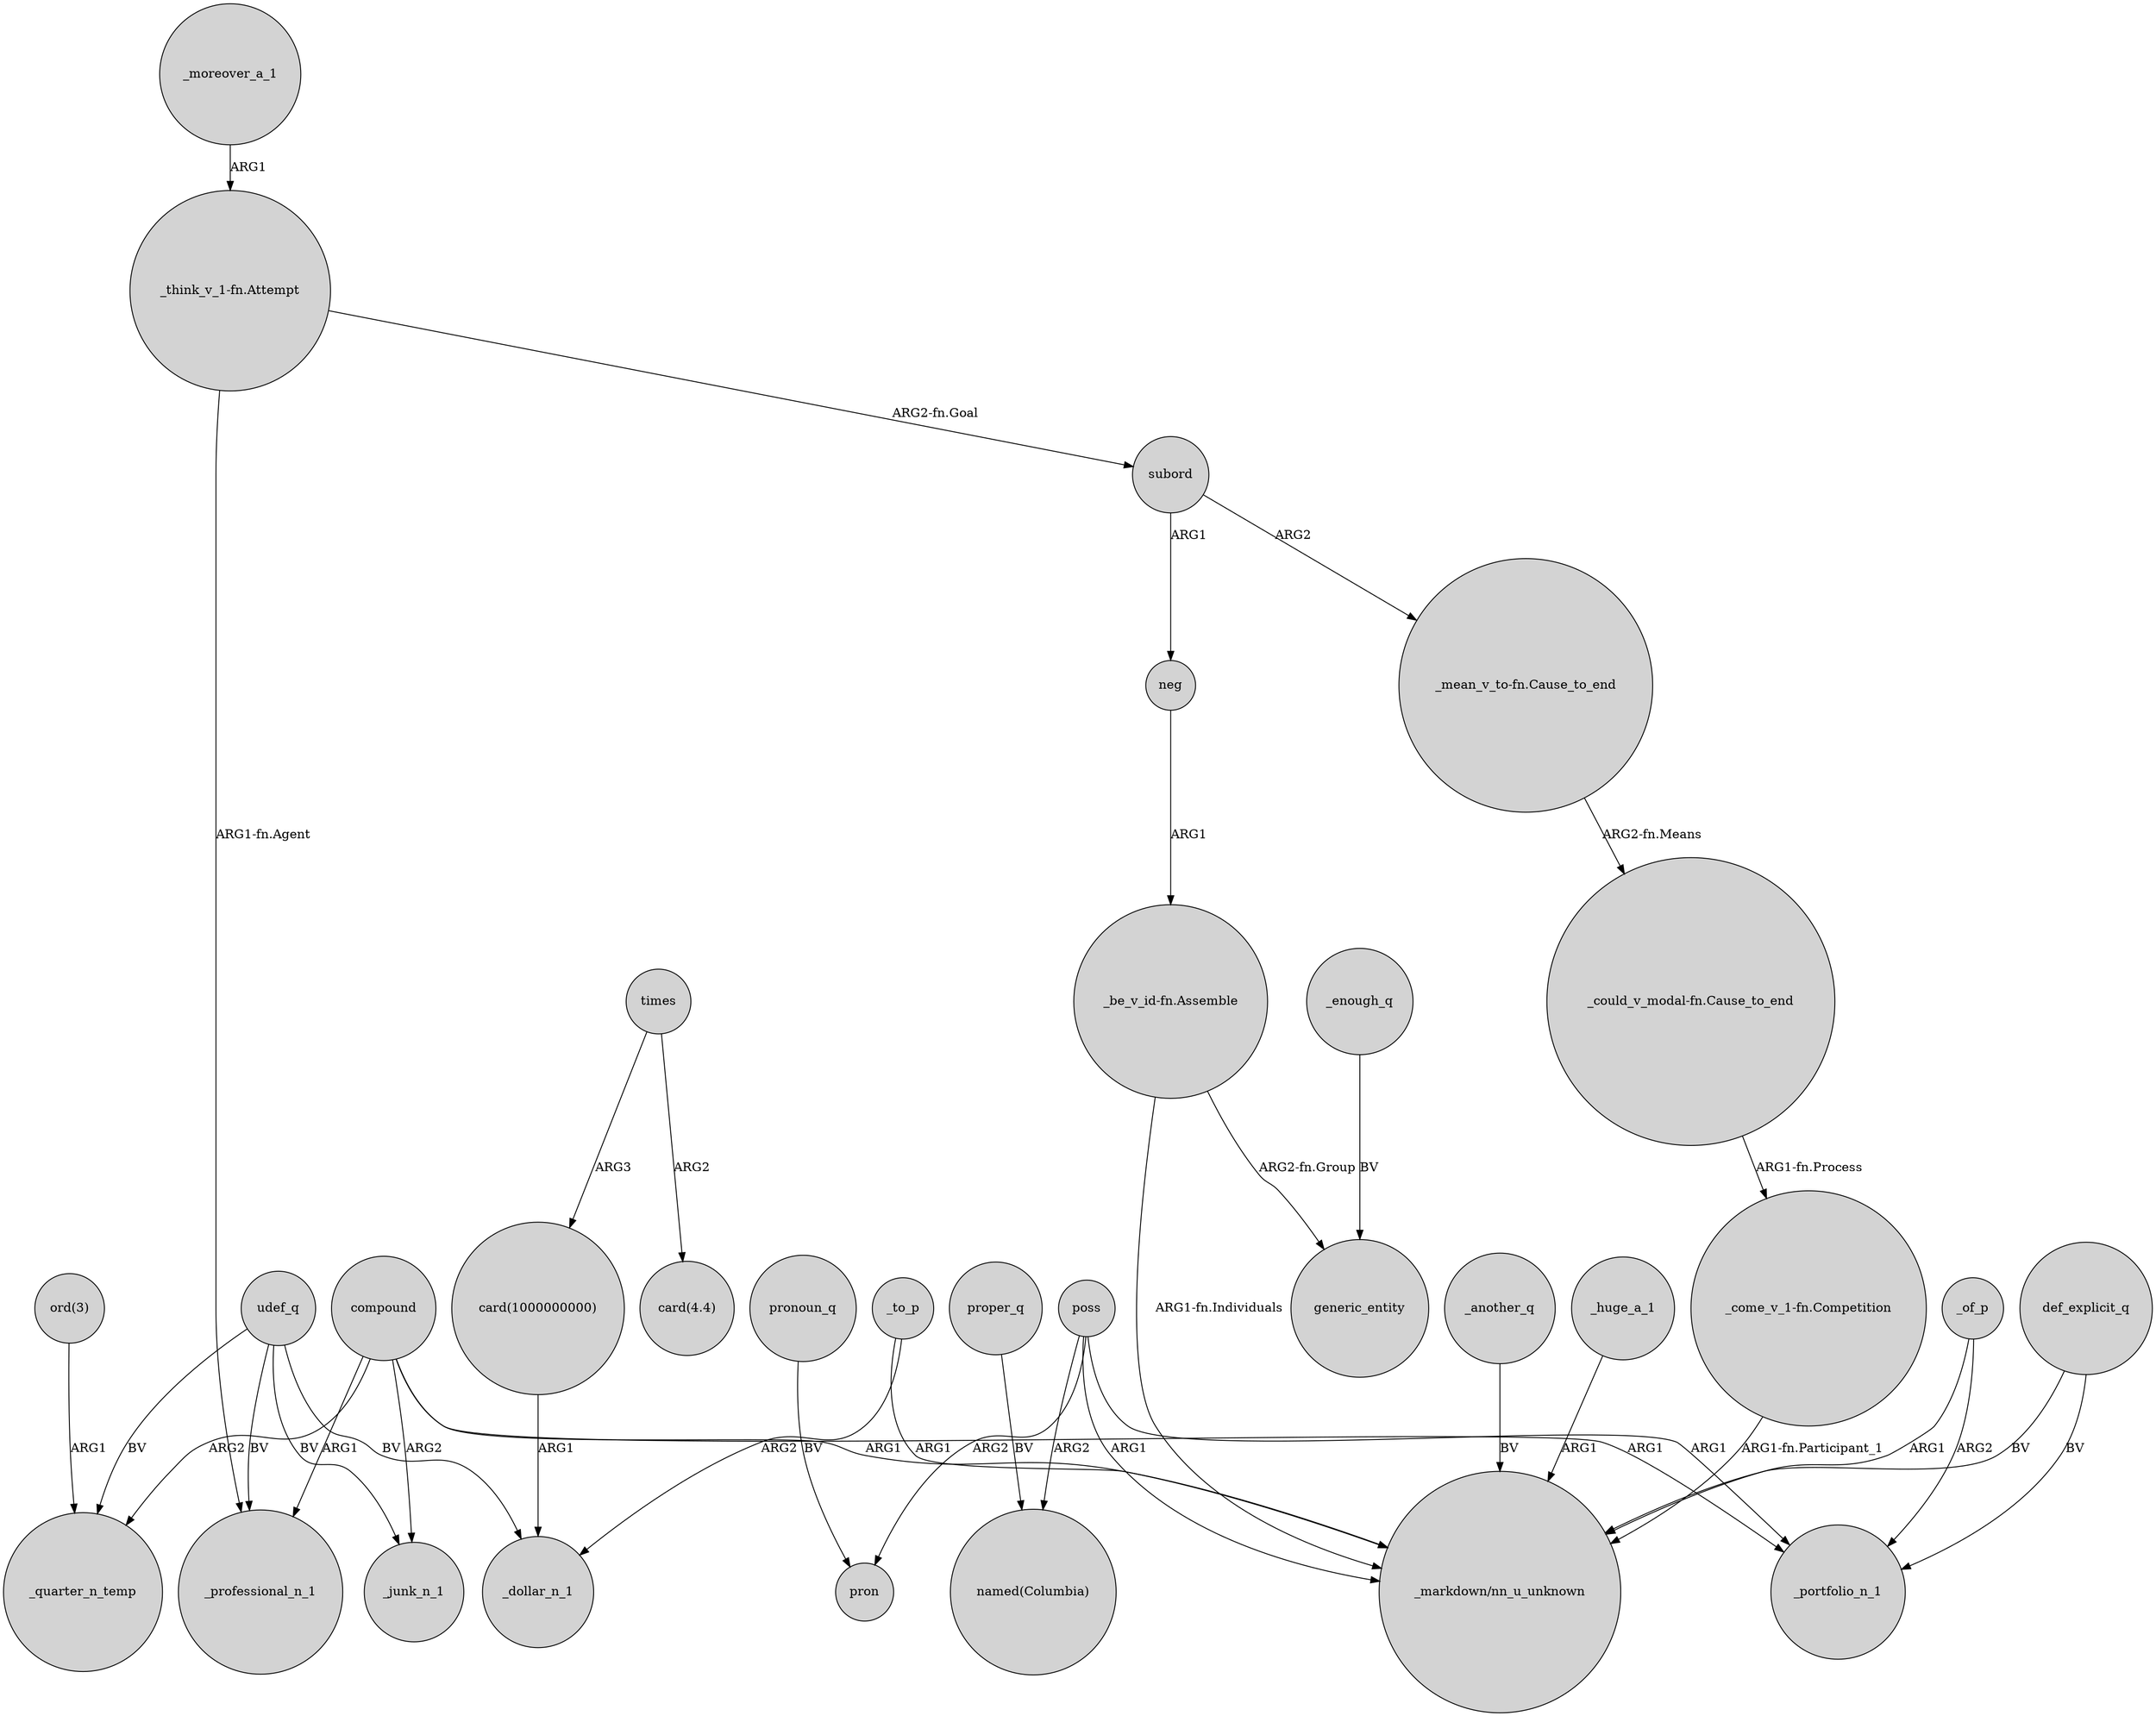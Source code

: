 digraph {
	node [shape=circle style=filled]
	"card(1000000000)" -> _dollar_n_1 [label=ARG1]
	"_could_v_modal-fn.Cause_to_end" -> "_come_v_1-fn.Competition" [label="ARG1-fn.Process"]
	compound -> "_markdown/nn_u_unknown" [label=ARG1]
	_another_q -> "_markdown/nn_u_unknown" [label=BV]
	"_think_v_1-fn.Attempt" -> subord [label="ARG2-fn.Goal"]
	"ord(3)" -> _quarter_n_temp [label=ARG1]
	"_mean_v_to-fn.Cause_to_end" -> "_could_v_modal-fn.Cause_to_end" [label="ARG2-fn.Means"]
	compound -> _portfolio_n_1 [label=ARG1]
	"_be_v_id-fn.Assemble" -> generic_entity [label="ARG2-fn.Group"]
	compound -> _junk_n_1 [label=ARG2]
	_huge_a_1 -> "_markdown/nn_u_unknown" [label=ARG1]
	_to_p -> _dollar_n_1 [label=ARG2]
	_enough_q -> generic_entity [label=BV]
	times -> "card(1000000000)" [label=ARG3]
	_moreover_a_1 -> "_think_v_1-fn.Attempt" [label=ARG1]
	poss -> "named(Columbia)" [label=ARG2]
	def_explicit_q -> "_markdown/nn_u_unknown" [label=BV]
	pronoun_q -> pron [label=BV]
	poss -> pron [label=ARG2]
	_of_p -> _portfolio_n_1 [label=ARG2]
	"_be_v_id-fn.Assemble" -> "_markdown/nn_u_unknown" [label="ARG1-fn.Individuals"]
	compound -> _quarter_n_temp [label=ARG2]
	neg -> "_be_v_id-fn.Assemble" [label=ARG1]
	"_think_v_1-fn.Attempt" -> _professional_n_1 [label="ARG1-fn.Agent"]
	times -> "card(4.4)" [label=ARG2]
	udef_q -> _dollar_n_1 [label=BV]
	poss -> _portfolio_n_1 [label=ARG1]
	proper_q -> "named(Columbia)" [label=BV]
	_to_p -> "_markdown/nn_u_unknown" [label=ARG1]
	subord -> "_mean_v_to-fn.Cause_to_end" [label=ARG2]
	def_explicit_q -> _portfolio_n_1 [label=BV]
	udef_q -> _quarter_n_temp [label=BV]
	udef_q -> _junk_n_1 [label=BV]
	udef_q -> _professional_n_1 [label=BV]
	_of_p -> "_markdown/nn_u_unknown" [label=ARG1]
	subord -> neg [label=ARG1]
	"_come_v_1-fn.Competition" -> "_markdown/nn_u_unknown" [label="ARG1-fn.Participant_1"]
	poss -> "_markdown/nn_u_unknown" [label=ARG1]
	compound -> _professional_n_1 [label=ARG1]
}
